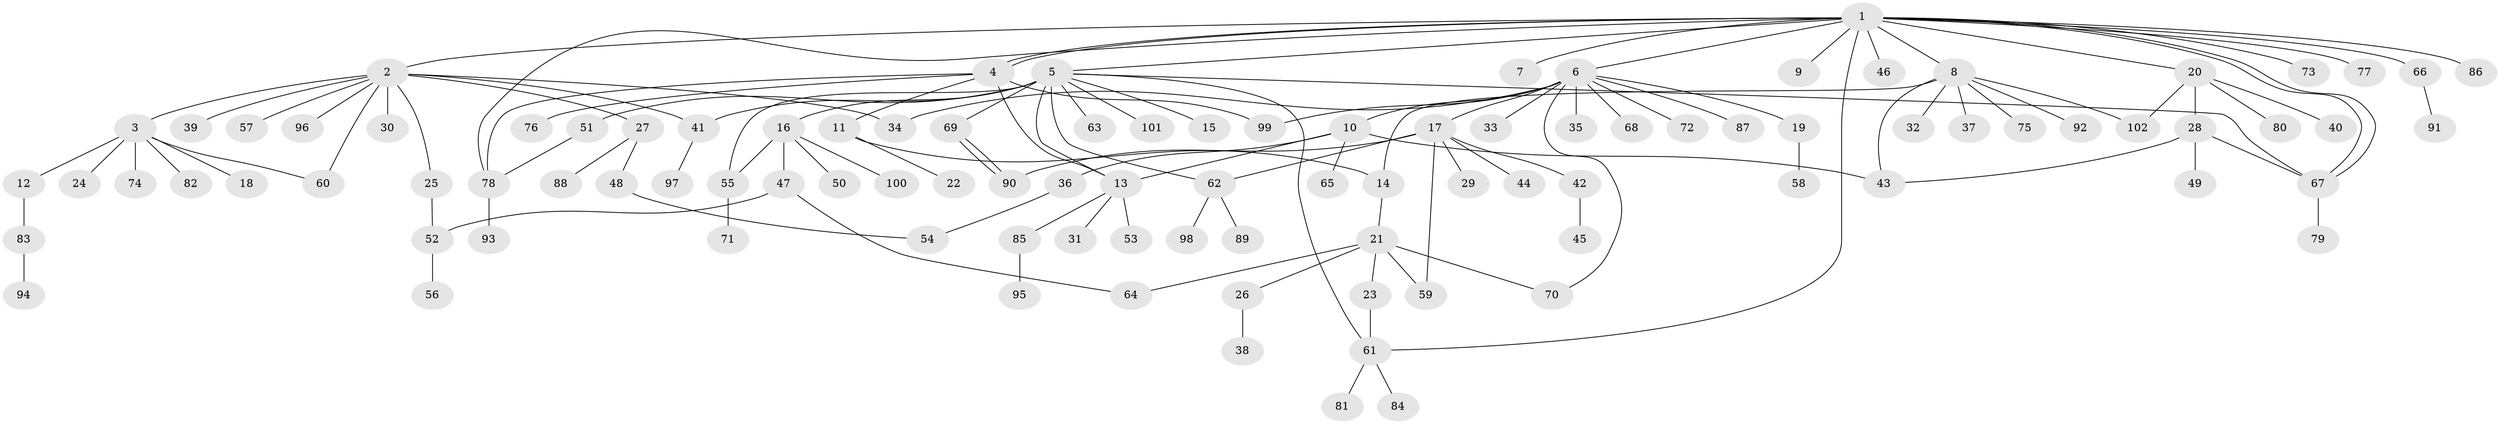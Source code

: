 // coarse degree distribution, {18: 0.014084507042253521, 10: 0.014084507042253521, 2: 0.19718309859154928, 7: 0.014084507042253521, 13: 0.028169014084507043, 1: 0.5211267605633803, 8: 0.014084507042253521, 5: 0.028169014084507043, 4: 0.056338028169014086, 6: 0.028169014084507043, 3: 0.08450704225352113}
// Generated by graph-tools (version 1.1) at 2025/18/03/04/25 18:18:16]
// undirected, 102 vertices, 128 edges
graph export_dot {
graph [start="1"]
  node [color=gray90,style=filled];
  1;
  2;
  3;
  4;
  5;
  6;
  7;
  8;
  9;
  10;
  11;
  12;
  13;
  14;
  15;
  16;
  17;
  18;
  19;
  20;
  21;
  22;
  23;
  24;
  25;
  26;
  27;
  28;
  29;
  30;
  31;
  32;
  33;
  34;
  35;
  36;
  37;
  38;
  39;
  40;
  41;
  42;
  43;
  44;
  45;
  46;
  47;
  48;
  49;
  50;
  51;
  52;
  53;
  54;
  55;
  56;
  57;
  58;
  59;
  60;
  61;
  62;
  63;
  64;
  65;
  66;
  67;
  68;
  69;
  70;
  71;
  72;
  73;
  74;
  75;
  76;
  77;
  78;
  79;
  80;
  81;
  82;
  83;
  84;
  85;
  86;
  87;
  88;
  89;
  90;
  91;
  92;
  93;
  94;
  95;
  96;
  97;
  98;
  99;
  100;
  101;
  102;
  1 -- 2;
  1 -- 4;
  1 -- 4;
  1 -- 5;
  1 -- 6;
  1 -- 7;
  1 -- 8;
  1 -- 9;
  1 -- 20;
  1 -- 46;
  1 -- 61;
  1 -- 66;
  1 -- 67;
  1 -- 67;
  1 -- 73;
  1 -- 77;
  1 -- 78;
  1 -- 86;
  2 -- 3;
  2 -- 25;
  2 -- 27;
  2 -- 30;
  2 -- 34;
  2 -- 39;
  2 -- 41;
  2 -- 57;
  2 -- 60;
  2 -- 96;
  3 -- 12;
  3 -- 18;
  3 -- 24;
  3 -- 60;
  3 -- 74;
  3 -- 82;
  4 -- 11;
  4 -- 13;
  4 -- 76;
  4 -- 78;
  4 -- 99;
  5 -- 13;
  5 -- 15;
  5 -- 16;
  5 -- 41;
  5 -- 51;
  5 -- 55;
  5 -- 61;
  5 -- 62;
  5 -- 63;
  5 -- 67;
  5 -- 69;
  5 -- 101;
  6 -- 10;
  6 -- 17;
  6 -- 19;
  6 -- 33;
  6 -- 34;
  6 -- 35;
  6 -- 68;
  6 -- 70;
  6 -- 72;
  6 -- 87;
  6 -- 99;
  8 -- 14;
  8 -- 32;
  8 -- 37;
  8 -- 43;
  8 -- 75;
  8 -- 92;
  8 -- 102;
  10 -- 13;
  10 -- 36;
  10 -- 43;
  10 -- 65;
  11 -- 14;
  11 -- 22;
  12 -- 83;
  13 -- 31;
  13 -- 53;
  13 -- 85;
  14 -- 21;
  16 -- 47;
  16 -- 50;
  16 -- 55;
  16 -- 100;
  17 -- 29;
  17 -- 42;
  17 -- 44;
  17 -- 59;
  17 -- 62;
  17 -- 90;
  19 -- 58;
  20 -- 28;
  20 -- 40;
  20 -- 80;
  20 -- 102;
  21 -- 23;
  21 -- 26;
  21 -- 59;
  21 -- 64;
  21 -- 70;
  23 -- 61;
  25 -- 52;
  26 -- 38;
  27 -- 48;
  27 -- 88;
  28 -- 43;
  28 -- 49;
  28 -- 67;
  36 -- 54;
  41 -- 97;
  42 -- 45;
  47 -- 52;
  47 -- 64;
  48 -- 54;
  51 -- 78;
  52 -- 56;
  55 -- 71;
  61 -- 81;
  61 -- 84;
  62 -- 89;
  62 -- 98;
  66 -- 91;
  67 -- 79;
  69 -- 90;
  69 -- 90;
  78 -- 93;
  83 -- 94;
  85 -- 95;
}
